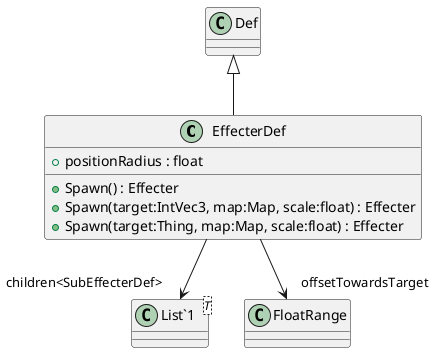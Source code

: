 @startuml
class EffecterDef {
    + positionRadius : float
    + Spawn() : Effecter
    + Spawn(target:IntVec3, map:Map, scale:float) : Effecter
    + Spawn(target:Thing, map:Map, scale:float) : Effecter
}
class "List`1"<T> {
}
Def <|-- EffecterDef
EffecterDef --> "children<SubEffecterDef>" "List`1"
EffecterDef --> "offsetTowardsTarget" FloatRange
@enduml
